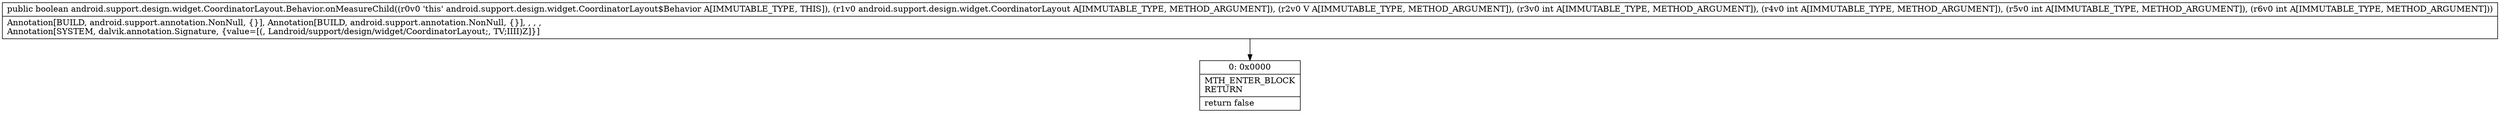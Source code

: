 digraph "CFG forandroid.support.design.widget.CoordinatorLayout.Behavior.onMeasureChild(Landroid\/support\/design\/widget\/CoordinatorLayout;Landroid\/view\/View;IIII)Z" {
Node_0 [shape=record,label="{0\:\ 0x0000|MTH_ENTER_BLOCK\lRETURN\l|return false\l}"];
MethodNode[shape=record,label="{public boolean android.support.design.widget.CoordinatorLayout.Behavior.onMeasureChild((r0v0 'this' android.support.design.widget.CoordinatorLayout$Behavior A[IMMUTABLE_TYPE, THIS]), (r1v0 android.support.design.widget.CoordinatorLayout A[IMMUTABLE_TYPE, METHOD_ARGUMENT]), (r2v0 V A[IMMUTABLE_TYPE, METHOD_ARGUMENT]), (r3v0 int A[IMMUTABLE_TYPE, METHOD_ARGUMENT]), (r4v0 int A[IMMUTABLE_TYPE, METHOD_ARGUMENT]), (r5v0 int A[IMMUTABLE_TYPE, METHOD_ARGUMENT]), (r6v0 int A[IMMUTABLE_TYPE, METHOD_ARGUMENT]))  | Annotation[BUILD, android.support.annotation.NonNull, \{\}], Annotation[BUILD, android.support.annotation.NonNull, \{\}], , , , \lAnnotation[SYSTEM, dalvik.annotation.Signature, \{value=[(, Landroid\/support\/design\/widget\/CoordinatorLayout;, TV;IIII)Z]\}]\l}"];
MethodNode -> Node_0;
}

